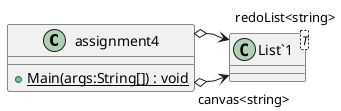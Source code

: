 @startuml
class assignment4 {
    + {static} Main(args:String[]) : void
}
class "List`1"<T> {
}
assignment4 o-> "canvas<string>" "List`1"
assignment4 o-> "redoList<string>" "List`1"
@enduml
